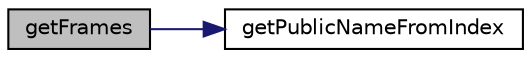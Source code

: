 digraph "getFrames"
{
  edge [fontname="Helvetica",fontsize="10",labelfontname="Helvetica",labelfontsize="10"];
  node [fontname="Helvetica",fontsize="10",shape=record];
  rankdir="LR";
  Node1 [label="getFrames",height=0.2,width=0.4,color="black", fillcolor="grey75", style="filled" fontcolor="black"];
  Node1 -> Node2 [color="midnightblue",fontsize="10",style="solid",fontname="Helvetica"];
  Node2 [label="getPublicNameFromIndex",height=0.2,width=0.4,color="black", fillcolor="white", style="filled",URL="$class_simple_frameset.html#ab9c24750944850da40b145d0e299001e"];
}
